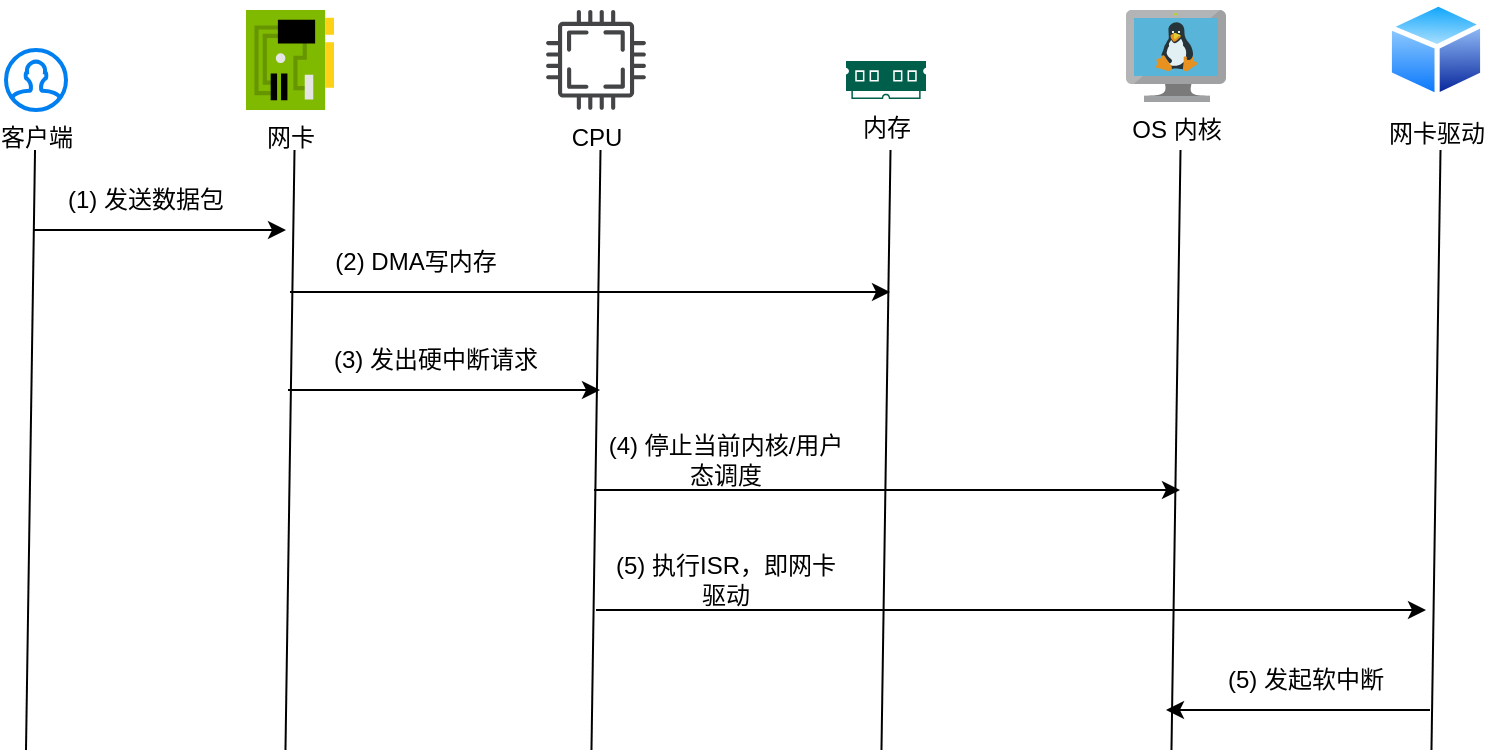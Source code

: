 <mxfile version="28.2.2">
  <diagram name="第 1 页" id="aWPZvNt-1BFYfhYHwctf">
    <mxGraphModel dx="784" dy="473" grid="1" gridSize="10" guides="1" tooltips="1" connect="1" arrows="1" fold="1" page="1" pageScale="1" pageWidth="827" pageHeight="1169" math="0" shadow="0">
      <root>
        <mxCell id="0" />
        <mxCell id="1" parent="0" />
        <mxCell id="ksshLI_qjhb9a61c7QR1-1" value="CPU" style="sketch=0;pointerEvents=1;shadow=0;dashed=0;html=1;strokeColor=none;fillColor=#434445;aspect=fixed;labelPosition=center;verticalLabelPosition=bottom;verticalAlign=top;align=center;outlineConnect=0;shape=mxgraph.vvd.cpu;" vertex="1" parent="1">
          <mxGeometry x="320" y="100" width="50" height="50" as="geometry" />
        </mxCell>
        <mxCell id="ksshLI_qjhb9a61c7QR1-2" value="网卡" style="image;sketch=0;aspect=fixed;html=1;points=[];align=center;fontSize=12;image=img/lib/mscae/NetworkInterfaceCard.svg;" vertex="1" parent="1">
          <mxGeometry x="170" y="100" width="44" height="50" as="geometry" />
        </mxCell>
        <mxCell id="ksshLI_qjhb9a61c7QR1-3" value="OS 内核" style="image;sketch=0;aspect=fixed;html=1;points=[];align=center;fontSize=12;image=img/lib/mscae/VM_Linux.svg;" vertex="1" parent="1">
          <mxGeometry x="610" y="100" width="50" height="46" as="geometry" />
        </mxCell>
        <mxCell id="ksshLI_qjhb9a61c7QR1-4" value="内存" style="sketch=0;pointerEvents=1;shadow=0;dashed=0;html=1;strokeColor=none;fillColor=#005F4B;labelPosition=center;verticalLabelPosition=bottom;verticalAlign=top;align=center;outlineConnect=0;shape=mxgraph.veeam2.ram;" vertex="1" parent="1">
          <mxGeometry x="470" y="125.5" width="40" height="19" as="geometry" />
        </mxCell>
        <mxCell id="ksshLI_qjhb9a61c7QR1-5" value="客户端" style="html=1;verticalLabelPosition=bottom;align=center;labelBackgroundColor=#ffffff;verticalAlign=top;strokeWidth=2;strokeColor=#0080F0;shadow=0;dashed=0;shape=mxgraph.ios7.icons.user;" vertex="1" parent="1">
          <mxGeometry x="50" y="120" width="30" height="30" as="geometry" />
        </mxCell>
        <mxCell id="ksshLI_qjhb9a61c7QR1-12" value="" style="endArrow=none;html=1;rounded=0;" edge="1" parent="1">
          <mxGeometry width="50" height="50" relative="1" as="geometry">
            <mxPoint x="60" y="470" as="sourcePoint" />
            <mxPoint x="64.516" y="170" as="targetPoint" />
          </mxGeometry>
        </mxCell>
        <mxCell id="ksshLI_qjhb9a61c7QR1-13" value="" style="endArrow=none;html=1;rounded=0;" edge="1" parent="1">
          <mxGeometry width="50" height="50" relative="1" as="geometry">
            <mxPoint x="189.74" y="470" as="sourcePoint" />
            <mxPoint x="194.256" y="170" as="targetPoint" />
          </mxGeometry>
        </mxCell>
        <mxCell id="ksshLI_qjhb9a61c7QR1-14" value="" style="endArrow=classic;html=1;rounded=0;" edge="1" parent="1">
          <mxGeometry width="50" height="50" relative="1" as="geometry">
            <mxPoint x="64" y="210" as="sourcePoint" />
            <mxPoint x="190" y="210" as="targetPoint" />
          </mxGeometry>
        </mxCell>
        <mxCell id="ksshLI_qjhb9a61c7QR1-15" value="(1) 发送数据包" style="text;strokeColor=none;align=center;fillColor=none;html=1;verticalAlign=middle;whiteSpace=wrap;rounded=0;" vertex="1" parent="1">
          <mxGeometry x="80" y="180" width="80" height="30" as="geometry" />
        </mxCell>
        <mxCell id="ksshLI_qjhb9a61c7QR1-16" value="" style="endArrow=none;html=1;rounded=0;" edge="1" parent="1">
          <mxGeometry width="50" height="50" relative="1" as="geometry">
            <mxPoint x="342.74" y="470" as="sourcePoint" />
            <mxPoint x="347.256" y="170" as="targetPoint" />
          </mxGeometry>
        </mxCell>
        <mxCell id="ksshLI_qjhb9a61c7QR1-17" value="" style="endArrow=none;html=1;rounded=0;" edge="1" parent="1">
          <mxGeometry width="50" height="50" relative="1" as="geometry">
            <mxPoint x="487.74" y="470" as="sourcePoint" />
            <mxPoint x="492.256" y="170" as="targetPoint" />
          </mxGeometry>
        </mxCell>
        <mxCell id="ksshLI_qjhb9a61c7QR1-18" value="" style="endArrow=classic;html=1;rounded=0;" edge="1" parent="1">
          <mxGeometry width="50" height="50" relative="1" as="geometry">
            <mxPoint x="192" y="241" as="sourcePoint" />
            <mxPoint x="492" y="241" as="targetPoint" />
          </mxGeometry>
        </mxCell>
        <mxCell id="ksshLI_qjhb9a61c7QR1-19" value="(2) DMA写内存" style="text;strokeColor=none;align=center;fillColor=none;html=1;verticalAlign=middle;whiteSpace=wrap;rounded=0;" vertex="1" parent="1">
          <mxGeometry x="200" y="211" width="110" height="30" as="geometry" />
        </mxCell>
        <mxCell id="ksshLI_qjhb9a61c7QR1-20" value="" style="endArrow=none;html=1;rounded=0;" edge="1" parent="1">
          <mxGeometry width="50" height="50" relative="1" as="geometry">
            <mxPoint x="632.74" y="470" as="sourcePoint" />
            <mxPoint x="637.256" y="170" as="targetPoint" />
          </mxGeometry>
        </mxCell>
        <mxCell id="ksshLI_qjhb9a61c7QR1-21" value="" style="endArrow=classic;html=1;rounded=0;" edge="1" parent="1">
          <mxGeometry width="50" height="50" relative="1" as="geometry">
            <mxPoint x="191" y="290" as="sourcePoint" />
            <mxPoint x="347" y="290" as="targetPoint" />
          </mxGeometry>
        </mxCell>
        <mxCell id="ksshLI_qjhb9a61c7QR1-22" value="(3) 发出硬中断请求" style="text;strokeColor=none;align=center;fillColor=none;html=1;verticalAlign=middle;whiteSpace=wrap;rounded=0;" vertex="1" parent="1">
          <mxGeometry x="210" y="260" width="110" height="30" as="geometry" />
        </mxCell>
        <mxCell id="ksshLI_qjhb9a61c7QR1-23" value="" style="endArrow=classic;html=1;rounded=0;" edge="1" parent="1">
          <mxGeometry width="50" height="50" relative="1" as="geometry">
            <mxPoint x="344" y="340" as="sourcePoint" />
            <mxPoint x="637" y="340" as="targetPoint" />
          </mxGeometry>
        </mxCell>
        <mxCell id="ksshLI_qjhb9a61c7QR1-24" value="(4) 停止当前内核/用户态调度" style="text;strokeColor=none;align=center;fillColor=none;html=1;verticalAlign=middle;whiteSpace=wrap;rounded=0;" vertex="1" parent="1">
          <mxGeometry x="350" y="310" width="120" height="30" as="geometry" />
        </mxCell>
        <mxCell id="ksshLI_qjhb9a61c7QR1-29" value="网卡驱动" style="image;aspect=fixed;perimeter=ellipsePerimeter;html=1;align=center;shadow=0;dashed=0;spacingTop=3;image=img/lib/active_directory/generic_node.svg;" vertex="1" parent="1">
          <mxGeometry x="740" y="95.5" width="50" height="49" as="geometry" />
        </mxCell>
        <mxCell id="ksshLI_qjhb9a61c7QR1-30" value="" style="endArrow=none;html=1;rounded=0;" edge="1" parent="1">
          <mxGeometry width="50" height="50" relative="1" as="geometry">
            <mxPoint x="762.74" y="470" as="sourcePoint" />
            <mxPoint x="767.256" y="170" as="targetPoint" />
          </mxGeometry>
        </mxCell>
        <mxCell id="ksshLI_qjhb9a61c7QR1-31" value="" style="endArrow=classic;html=1;rounded=0;" edge="1" parent="1">
          <mxGeometry width="50" height="50" relative="1" as="geometry">
            <mxPoint x="345" y="400" as="sourcePoint" />
            <mxPoint x="760" y="400" as="targetPoint" />
          </mxGeometry>
        </mxCell>
        <mxCell id="ksshLI_qjhb9a61c7QR1-32" value="(5) 执行ISR，即网卡驱动" style="text;strokeColor=none;align=center;fillColor=none;html=1;verticalAlign=middle;whiteSpace=wrap;rounded=0;" vertex="1" parent="1">
          <mxGeometry x="350" y="370" width="120" height="30" as="geometry" />
        </mxCell>
        <mxCell id="ksshLI_qjhb9a61c7QR1-33" value="" style="endArrow=classic;html=1;rounded=0;" edge="1" parent="1">
          <mxGeometry width="50" height="50" relative="1" as="geometry">
            <mxPoint x="762" y="450" as="sourcePoint" />
            <mxPoint x="630" y="450" as="targetPoint" />
          </mxGeometry>
        </mxCell>
        <mxCell id="ksshLI_qjhb9a61c7QR1-34" value="(5) 发起软中断" style="text;strokeColor=none;align=center;fillColor=none;html=1;verticalAlign=middle;whiteSpace=wrap;rounded=0;" vertex="1" parent="1">
          <mxGeometry x="640" y="420" width="120" height="30" as="geometry" />
        </mxCell>
      </root>
    </mxGraphModel>
  </diagram>
</mxfile>
